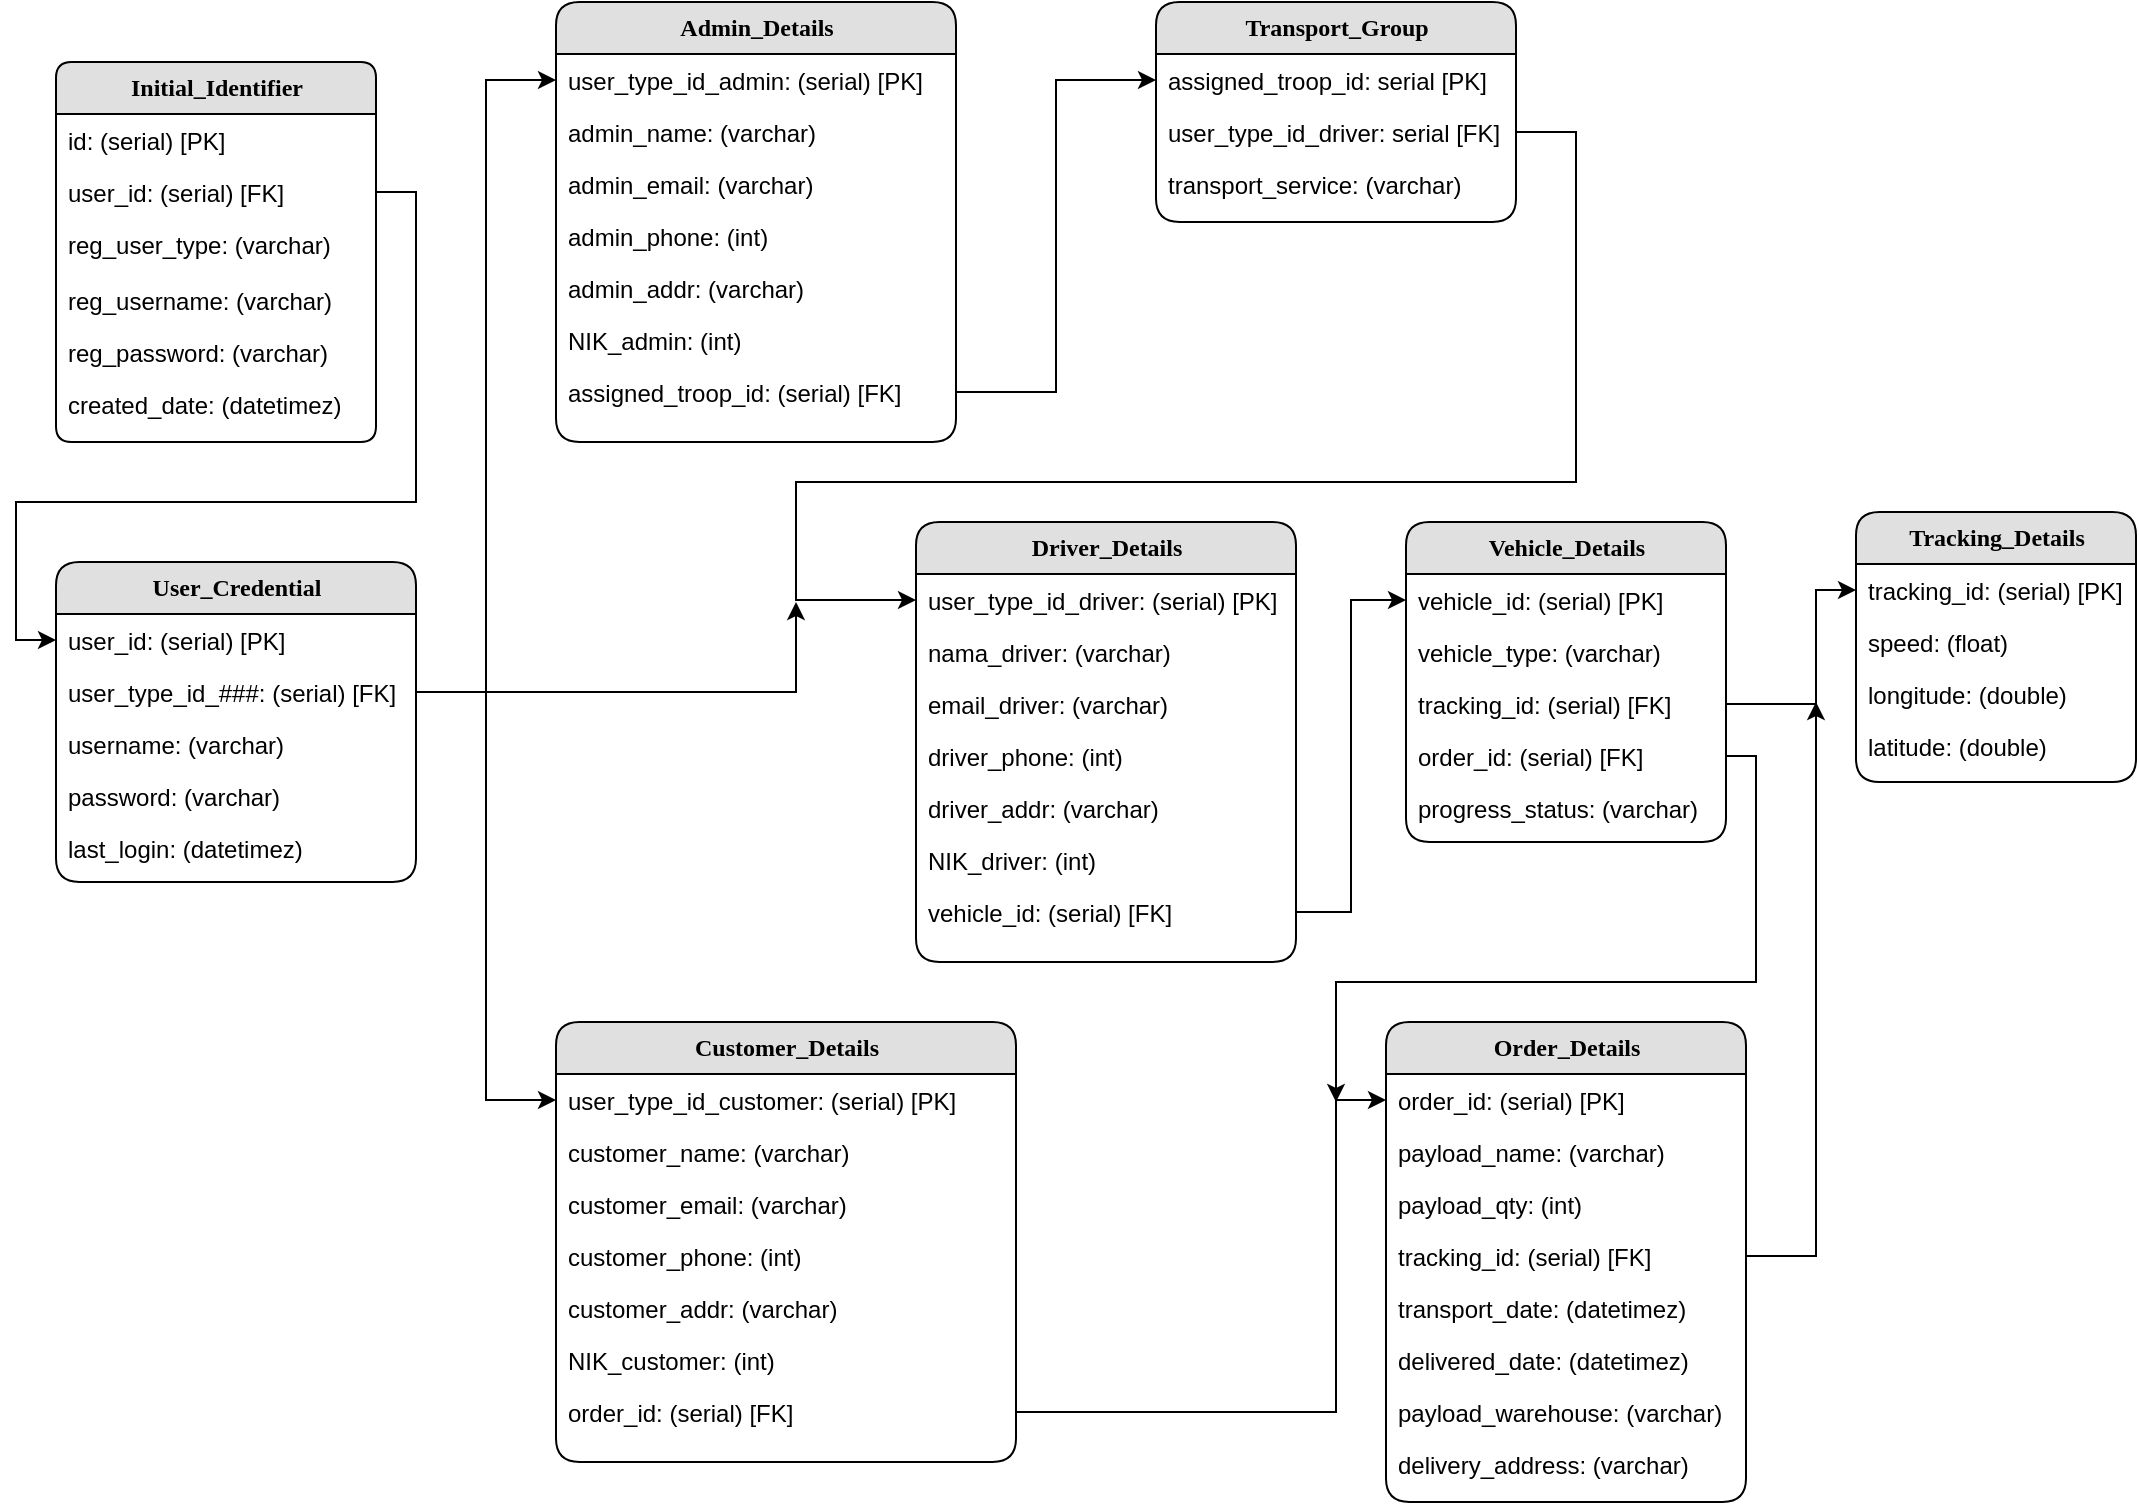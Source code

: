 <mxfile version="20.5.1" type="device"><diagram name="Page-1" id="b520641d-4fe3-3701-9064-5fc419738815"><mxGraphModel dx="1221" dy="575" grid="1" gridSize="10" guides="1" tooltips="1" connect="1" arrows="1" fold="1" page="1" pageScale="1" pageWidth="1100" pageHeight="850" background="none" math="0" shadow="0"><root><mxCell id="0"/><mxCell id="1" parent="0"/><mxCell id="21ea969265ad0168-6" value="&lt;b&gt;Initial_Identifier&lt;/b&gt;" style="swimlane;html=1;fontStyle=0;childLayout=stackLayout;horizontal=1;startSize=26;fillColor=#e0e0e0;horizontalStack=0;resizeParent=1;resizeLast=0;collapsible=1;marginBottom=0;swimlaneFillColor=#ffffff;align=center;rounded=1;shadow=0;comic=0;labelBackgroundColor=none;strokeWidth=1;fontFamily=Verdana;fontSize=12;arcSize=10;" parent="1" vertex="1"><mxGeometry x="30" y="40" width="160" height="190" as="geometry"/></mxCell><mxCell id="21ea969265ad0168-7" value="id: (serial) [PK]" style="text;html=1;strokeColor=none;fillColor=none;spacingLeft=4;spacingRight=4;whiteSpace=wrap;overflow=hidden;rotatable=0;points=[[0,0.5],[1,0.5]];portConstraint=eastwest;" parent="21ea969265ad0168-6" vertex="1"><mxGeometry y="26" width="160" height="26" as="geometry"/></mxCell><mxCell id="813ZH4WkmJsqVU2xQzxR-53" value="user_id: (serial) [FK]" style="text;html=1;strokeColor=none;fillColor=none;spacingLeft=4;spacingRight=4;whiteSpace=wrap;overflow=hidden;rotatable=0;points=[[0,0.5],[1,0.5]];portConstraint=eastwest;" vertex="1" parent="21ea969265ad0168-6"><mxGeometry y="52" width="160" height="26" as="geometry"/></mxCell><mxCell id="21ea969265ad0168-8" value="reg_user_type: (varchar)" style="text;html=1;strokeColor=none;fillColor=none;spacingLeft=4;spacingRight=4;whiteSpace=wrap;overflow=hidden;rotatable=0;points=[[0,0.5],[1,0.5]];portConstraint=eastwest;" parent="21ea969265ad0168-6" vertex="1"><mxGeometry y="78" width="160" height="28" as="geometry"/></mxCell><mxCell id="21ea969265ad0168-9" value="reg_username: (varchar)" style="text;html=1;strokeColor=none;fillColor=none;spacingLeft=4;spacingRight=4;whiteSpace=wrap;overflow=hidden;rotatable=0;points=[[0,0.5],[1,0.5]];portConstraint=eastwest;" parent="21ea969265ad0168-6" vertex="1"><mxGeometry y="106" width="160" height="26" as="geometry"/></mxCell><mxCell id="813ZH4WkmJsqVU2xQzxR-2" value="reg_password: (varchar)" style="text;html=1;strokeColor=none;fillColor=none;spacingLeft=4;spacingRight=4;whiteSpace=wrap;overflow=hidden;rotatable=0;points=[[0,0.5],[1,0.5]];portConstraint=eastwest;" vertex="1" parent="21ea969265ad0168-6"><mxGeometry y="132" width="160" height="26" as="geometry"/></mxCell><mxCell id="813ZH4WkmJsqVU2xQzxR-4" value="created_date: (datetimez)" style="text;html=1;strokeColor=none;fillColor=none;spacingLeft=4;spacingRight=4;whiteSpace=wrap;overflow=hidden;rotatable=0;points=[[0,0.5],[1,0.5]];portConstraint=eastwest;" vertex="1" parent="21ea969265ad0168-6"><mxGeometry y="158" width="160" height="28" as="geometry"/></mxCell><mxCell id="21ea969265ad0168-14" value="&lt;b&gt;User_Credential&lt;/b&gt;" style="swimlane;html=1;fontStyle=0;childLayout=stackLayout;horizontal=1;startSize=26;fillColor=#e0e0e0;horizontalStack=0;resizeParent=1;resizeLast=0;collapsible=1;marginBottom=0;swimlaneFillColor=#ffffff;align=center;rounded=1;shadow=0;comic=0;labelBackgroundColor=none;strokeWidth=1;fontFamily=Verdana;fontSize=12" parent="1" vertex="1"><mxGeometry x="30" y="290" width="180" height="160" as="geometry"/></mxCell><mxCell id="21ea969265ad0168-15" value="user_id: (serial) [PK]" style="text;html=1;strokeColor=none;fillColor=none;spacingLeft=4;spacingRight=4;whiteSpace=wrap;overflow=hidden;rotatable=0;points=[[0,0.5],[1,0.5]];portConstraint=eastwest;" parent="21ea969265ad0168-14" vertex="1"><mxGeometry y="26" width="180" height="26" as="geometry"/></mxCell><mxCell id="813ZH4WkmJsqVU2xQzxR-54" value="user_type_id_###: (serial) [FK]" style="text;html=1;strokeColor=none;fillColor=none;spacingLeft=4;spacingRight=4;whiteSpace=wrap;overflow=hidden;rotatable=0;points=[[0,0.5],[1,0.5]];portConstraint=eastwest;" vertex="1" parent="21ea969265ad0168-14"><mxGeometry y="52" width="180" height="26" as="geometry"/></mxCell><mxCell id="21ea969265ad0168-17" value="username: (varchar)&lt;br&gt;" style="text;html=1;strokeColor=none;fillColor=none;spacingLeft=4;spacingRight=4;whiteSpace=wrap;overflow=hidden;rotatable=0;points=[[0,0.5],[1,0.5]];portConstraint=eastwest;" parent="21ea969265ad0168-14" vertex="1"><mxGeometry y="78" width="180" height="26" as="geometry"/></mxCell><mxCell id="813ZH4WkmJsqVU2xQzxR-5" value="password: (varchar)" style="text;html=1;strokeColor=none;fillColor=none;spacingLeft=4;spacingRight=4;whiteSpace=wrap;overflow=hidden;rotatable=0;points=[[0,0.5],[1,0.5]];portConstraint=eastwest;" vertex="1" parent="21ea969265ad0168-14"><mxGeometry y="104" width="180" height="26" as="geometry"/></mxCell><mxCell id="813ZH4WkmJsqVU2xQzxR-6" value="last_login: (datetimez)" style="text;html=1;strokeColor=none;fillColor=none;spacingLeft=4;spacingRight=4;whiteSpace=wrap;overflow=hidden;rotatable=0;points=[[0,0.5],[1,0.5]];portConstraint=eastwest;" vertex="1" parent="21ea969265ad0168-14"><mxGeometry y="130" width="180" height="26" as="geometry"/></mxCell><mxCell id="813ZH4WkmJsqVU2xQzxR-11" value="&lt;b&gt;Admin_Details&lt;/b&gt;" style="swimlane;html=1;fontStyle=0;childLayout=stackLayout;horizontal=1;startSize=26;fillColor=#e0e0e0;horizontalStack=0;resizeParent=1;resizeLast=0;collapsible=1;marginBottom=0;swimlaneFillColor=#ffffff;align=center;rounded=1;shadow=0;comic=0;labelBackgroundColor=none;strokeWidth=1;fontFamily=Verdana;fontSize=12" vertex="1" parent="1"><mxGeometry x="280" y="10" width="200" height="220" as="geometry"/></mxCell><mxCell id="813ZH4WkmJsqVU2xQzxR-12" value="user_type_id_admin: (serial) [PK]" style="text;html=1;strokeColor=none;fillColor=none;spacingLeft=4;spacingRight=4;whiteSpace=wrap;overflow=hidden;rotatable=0;points=[[0,0.5],[1,0.5]];portConstraint=eastwest;" vertex="1" parent="813ZH4WkmJsqVU2xQzxR-11"><mxGeometry y="26" width="200" height="26" as="geometry"/></mxCell><mxCell id="813ZH4WkmJsqVU2xQzxR-13" value="admin_name: (varchar)" style="text;html=1;strokeColor=none;fillColor=none;spacingLeft=4;spacingRight=4;whiteSpace=wrap;overflow=hidden;rotatable=0;points=[[0,0.5],[1,0.5]];portConstraint=eastwest;" vertex="1" parent="813ZH4WkmJsqVU2xQzxR-11"><mxGeometry y="52" width="200" height="26" as="geometry"/></mxCell><mxCell id="813ZH4WkmJsqVU2xQzxR-14" value="admin_email: (varchar)" style="text;html=1;strokeColor=none;fillColor=none;spacingLeft=4;spacingRight=4;whiteSpace=wrap;overflow=hidden;rotatable=0;points=[[0,0.5],[1,0.5]];portConstraint=eastwest;" vertex="1" parent="813ZH4WkmJsqVU2xQzxR-11"><mxGeometry y="78" width="200" height="26" as="geometry"/></mxCell><mxCell id="813ZH4WkmJsqVU2xQzxR-15" value="admin_phone: (int)" style="text;html=1;strokeColor=none;fillColor=none;spacingLeft=4;spacingRight=4;whiteSpace=wrap;overflow=hidden;rotatable=0;points=[[0,0.5],[1,0.5]];portConstraint=eastwest;" vertex="1" parent="813ZH4WkmJsqVU2xQzxR-11"><mxGeometry y="104" width="200" height="26" as="geometry"/></mxCell><mxCell id="813ZH4WkmJsqVU2xQzxR-16" value="admin_addr: (varchar)" style="text;html=1;strokeColor=none;fillColor=none;spacingLeft=4;spacingRight=4;whiteSpace=wrap;overflow=hidden;rotatable=0;points=[[0,0.5],[1,0.5]];portConstraint=eastwest;" vertex="1" parent="813ZH4WkmJsqVU2xQzxR-11"><mxGeometry y="130" width="200" height="26" as="geometry"/></mxCell><mxCell id="813ZH4WkmJsqVU2xQzxR-56" value="NIK_admin: (int)" style="text;html=1;strokeColor=none;fillColor=none;spacingLeft=4;spacingRight=4;whiteSpace=wrap;overflow=hidden;rotatable=0;points=[[0,0.5],[1,0.5]];portConstraint=eastwest;" vertex="1" parent="813ZH4WkmJsqVU2xQzxR-11"><mxGeometry y="156" width="200" height="26" as="geometry"/></mxCell><mxCell id="813ZH4WkmJsqVU2xQzxR-57" value="assigned_troop_id: (serial) [FK]" style="text;html=1;strokeColor=none;fillColor=none;spacingLeft=4;spacingRight=4;whiteSpace=wrap;overflow=hidden;rotatable=0;points=[[0,0.5],[1,0.5]];portConstraint=eastwest;" vertex="1" parent="813ZH4WkmJsqVU2xQzxR-11"><mxGeometry y="182" width="200" height="26" as="geometry"/></mxCell><mxCell id="813ZH4WkmJsqVU2xQzxR-17" value="&lt;b&gt;Transport_Group&lt;/b&gt;" style="swimlane;html=1;fontStyle=0;childLayout=stackLayout;horizontal=1;startSize=26;fillColor=#e0e0e0;horizontalStack=0;resizeParent=1;resizeLast=0;collapsible=1;marginBottom=0;swimlaneFillColor=#ffffff;align=center;rounded=1;shadow=0;comic=0;labelBackgroundColor=none;strokeWidth=1;fontFamily=Verdana;fontSize=12" vertex="1" parent="1"><mxGeometry x="580" y="10" width="180" height="110" as="geometry"/></mxCell><mxCell id="813ZH4WkmJsqVU2xQzxR-18" value="assigned_troop_id: serial [PK]" style="text;html=1;strokeColor=none;fillColor=none;spacingLeft=4;spacingRight=4;whiteSpace=wrap;overflow=hidden;rotatable=0;points=[[0,0.5],[1,0.5]];portConstraint=eastwest;" vertex="1" parent="813ZH4WkmJsqVU2xQzxR-17"><mxGeometry y="26" width="180" height="26" as="geometry"/></mxCell><mxCell id="813ZH4WkmJsqVU2xQzxR-19" value="user_type_id_driver: serial [FK]" style="text;html=1;strokeColor=none;fillColor=none;spacingLeft=4;spacingRight=4;whiteSpace=wrap;overflow=hidden;rotatable=0;points=[[0,0.5],[1,0.5]];portConstraint=eastwest;" vertex="1" parent="813ZH4WkmJsqVU2xQzxR-17"><mxGeometry y="52" width="180" height="26" as="geometry"/></mxCell><mxCell id="813ZH4WkmJsqVU2xQzxR-20" value="transport_service: (varchar)" style="text;html=1;strokeColor=none;fillColor=none;spacingLeft=4;spacingRight=4;whiteSpace=wrap;overflow=hidden;rotatable=0;points=[[0,0.5],[1,0.5]];portConstraint=eastwest;" vertex="1" parent="813ZH4WkmJsqVU2xQzxR-17"><mxGeometry y="78" width="180" height="26" as="geometry"/></mxCell><mxCell id="813ZH4WkmJsqVU2xQzxR-47" value="&lt;b&gt;Vehicle_Details&lt;/b&gt;" style="swimlane;html=1;fontStyle=0;childLayout=stackLayout;horizontal=1;startSize=26;fillColor=#e0e0e0;horizontalStack=0;resizeParent=1;resizeLast=0;collapsible=1;marginBottom=0;swimlaneFillColor=#ffffff;align=center;rounded=1;shadow=0;comic=0;labelBackgroundColor=none;strokeWidth=1;fontFamily=Verdana;fontSize=12" vertex="1" parent="1"><mxGeometry x="705" y="270" width="160" height="160" as="geometry"/></mxCell><mxCell id="813ZH4WkmJsqVU2xQzxR-48" value="vehicle_id: (serial) [PK]" style="text;html=1;strokeColor=none;fillColor=none;spacingLeft=4;spacingRight=4;whiteSpace=wrap;overflow=hidden;rotatable=0;points=[[0,0.5],[1,0.5]];portConstraint=eastwest;" vertex="1" parent="813ZH4WkmJsqVU2xQzxR-47"><mxGeometry y="26" width="160" height="26" as="geometry"/></mxCell><mxCell id="813ZH4WkmJsqVU2xQzxR-49" value="vehicle_type: (varchar)" style="text;html=1;strokeColor=none;fillColor=none;spacingLeft=4;spacingRight=4;whiteSpace=wrap;overflow=hidden;rotatable=0;points=[[0,0.5],[1,0.5]];portConstraint=eastwest;" vertex="1" parent="813ZH4WkmJsqVU2xQzxR-47"><mxGeometry y="52" width="160" height="26" as="geometry"/></mxCell><mxCell id="813ZH4WkmJsqVU2xQzxR-50" value="tracking_id: (serial) [FK]" style="text;html=1;strokeColor=none;fillColor=none;spacingLeft=4;spacingRight=4;whiteSpace=wrap;overflow=hidden;rotatable=0;points=[[0,0.5],[1,0.5]];portConstraint=eastwest;" vertex="1" parent="813ZH4WkmJsqVU2xQzxR-47"><mxGeometry y="78" width="160" height="26" as="geometry"/></mxCell><mxCell id="813ZH4WkmJsqVU2xQzxR-51" value="order_id: (serial) [FK]" style="text;html=1;strokeColor=none;fillColor=none;spacingLeft=4;spacingRight=4;whiteSpace=wrap;overflow=hidden;rotatable=0;points=[[0,0.5],[1,0.5]];portConstraint=eastwest;" vertex="1" parent="813ZH4WkmJsqVU2xQzxR-47"><mxGeometry y="104" width="160" height="26" as="geometry"/></mxCell><mxCell id="813ZH4WkmJsqVU2xQzxR-52" value="progress_status: (varchar)" style="text;html=1;strokeColor=none;fillColor=none;spacingLeft=4;spacingRight=4;whiteSpace=wrap;overflow=hidden;rotatable=0;points=[[0,0.5],[1,0.5]];portConstraint=eastwest;" vertex="1" parent="813ZH4WkmJsqVU2xQzxR-47"><mxGeometry y="130" width="160" height="26" as="geometry"/></mxCell><mxCell id="813ZH4WkmJsqVU2xQzxR-29" value="&lt;b&gt;Tracking_Details&lt;/b&gt;" style="swimlane;html=1;fontStyle=0;childLayout=stackLayout;horizontal=1;startSize=26;fillColor=#e0e0e0;horizontalStack=0;resizeParent=1;resizeLast=0;collapsible=1;marginBottom=0;swimlaneFillColor=#ffffff;align=center;rounded=1;shadow=0;comic=0;labelBackgroundColor=none;strokeWidth=1;fontFamily=Verdana;fontSize=12" vertex="1" parent="1"><mxGeometry x="930" y="265" width="140" height="135" as="geometry"/></mxCell><mxCell id="813ZH4WkmJsqVU2xQzxR-30" value="tracking_id: (serial) [PK]" style="text;html=1;strokeColor=none;fillColor=none;spacingLeft=4;spacingRight=4;whiteSpace=wrap;overflow=hidden;rotatable=0;points=[[0,0.5],[1,0.5]];portConstraint=eastwest;" vertex="1" parent="813ZH4WkmJsqVU2xQzxR-29"><mxGeometry y="26" width="140" height="26" as="geometry"/></mxCell><mxCell id="813ZH4WkmJsqVU2xQzxR-31" value="speed: (float)" style="text;html=1;strokeColor=none;fillColor=none;spacingLeft=4;spacingRight=4;whiteSpace=wrap;overflow=hidden;rotatable=0;points=[[0,0.5],[1,0.5]];portConstraint=eastwest;" vertex="1" parent="813ZH4WkmJsqVU2xQzxR-29"><mxGeometry y="52" width="140" height="26" as="geometry"/></mxCell><mxCell id="813ZH4WkmJsqVU2xQzxR-32" value="longitude: (double)" style="text;html=1;strokeColor=none;fillColor=none;spacingLeft=4;spacingRight=4;whiteSpace=wrap;overflow=hidden;rotatable=0;points=[[0,0.5],[1,0.5]];portConstraint=eastwest;" vertex="1" parent="813ZH4WkmJsqVU2xQzxR-29"><mxGeometry y="78" width="140" height="26" as="geometry"/></mxCell><mxCell id="813ZH4WkmJsqVU2xQzxR-33" value="latitude: (double)" style="text;html=1;strokeColor=none;fillColor=none;spacingLeft=4;spacingRight=4;whiteSpace=wrap;overflow=hidden;rotatable=0;points=[[0,0.5],[1,0.5]];portConstraint=eastwest;" vertex="1" parent="813ZH4WkmJsqVU2xQzxR-29"><mxGeometry y="104" width="140" height="26" as="geometry"/></mxCell><mxCell id="813ZH4WkmJsqVU2xQzxR-35" value="&lt;b&gt;Order_Details&lt;/b&gt;" style="swimlane;html=1;fontStyle=0;childLayout=stackLayout;horizontal=1;startSize=26;fillColor=#e0e0e0;horizontalStack=0;resizeParent=1;resizeLast=0;collapsible=1;marginBottom=0;swimlaneFillColor=#ffffff;align=center;rounded=1;shadow=0;comic=0;labelBackgroundColor=none;strokeWidth=1;fontFamily=Verdana;fontSize=12" vertex="1" parent="1"><mxGeometry x="695" y="520" width="180" height="240" as="geometry"/></mxCell><mxCell id="813ZH4WkmJsqVU2xQzxR-36" value="order_id: (serial) [PK]" style="text;html=1;strokeColor=none;fillColor=none;spacingLeft=4;spacingRight=4;whiteSpace=wrap;overflow=hidden;rotatable=0;points=[[0,0.5],[1,0.5]];portConstraint=eastwest;" vertex="1" parent="813ZH4WkmJsqVU2xQzxR-35"><mxGeometry y="26" width="180" height="26" as="geometry"/></mxCell><mxCell id="813ZH4WkmJsqVU2xQzxR-37" value="payload_name: (varchar)" style="text;html=1;strokeColor=none;fillColor=none;spacingLeft=4;spacingRight=4;whiteSpace=wrap;overflow=hidden;rotatable=0;points=[[0,0.5],[1,0.5]];portConstraint=eastwest;" vertex="1" parent="813ZH4WkmJsqVU2xQzxR-35"><mxGeometry y="52" width="180" height="26" as="geometry"/></mxCell><mxCell id="813ZH4WkmJsqVU2xQzxR-38" value="payload_qty: (int)" style="text;html=1;strokeColor=none;fillColor=none;spacingLeft=4;spacingRight=4;whiteSpace=wrap;overflow=hidden;rotatable=0;points=[[0,0.5],[1,0.5]];portConstraint=eastwest;" vertex="1" parent="813ZH4WkmJsqVU2xQzxR-35"><mxGeometry y="78" width="180" height="26" as="geometry"/></mxCell><mxCell id="813ZH4WkmJsqVU2xQzxR-39" value="tracking_id: (serial) [FK]" style="text;html=1;strokeColor=none;fillColor=none;spacingLeft=4;spacingRight=4;whiteSpace=wrap;overflow=hidden;rotatable=0;points=[[0,0.5],[1,0.5]];portConstraint=eastwest;" vertex="1" parent="813ZH4WkmJsqVU2xQzxR-35"><mxGeometry y="104" width="180" height="26" as="geometry"/></mxCell><mxCell id="813ZH4WkmJsqVU2xQzxR-40" value="transport_date: (datetimez)" style="text;html=1;strokeColor=none;fillColor=none;spacingLeft=4;spacingRight=4;whiteSpace=wrap;overflow=hidden;rotatable=0;points=[[0,0.5],[1,0.5]];portConstraint=eastwest;" vertex="1" parent="813ZH4WkmJsqVU2xQzxR-35"><mxGeometry y="130" width="180" height="26" as="geometry"/></mxCell><mxCell id="813ZH4WkmJsqVU2xQzxR-84" value="delivered_date: (datetimez)" style="text;html=1;strokeColor=none;fillColor=none;spacingLeft=4;spacingRight=4;whiteSpace=wrap;overflow=hidden;rotatable=0;points=[[0,0.5],[1,0.5]];portConstraint=eastwest;" vertex="1" parent="813ZH4WkmJsqVU2xQzxR-35"><mxGeometry y="156" width="180" height="26" as="geometry"/></mxCell><mxCell id="813ZH4WkmJsqVU2xQzxR-86" value="payload_warehouse: (varchar)" style="text;html=1;strokeColor=none;fillColor=none;spacingLeft=4;spacingRight=4;whiteSpace=wrap;overflow=hidden;rotatable=0;points=[[0,0.5],[1,0.5]];portConstraint=eastwest;" vertex="1" parent="813ZH4WkmJsqVU2xQzxR-35"><mxGeometry y="182" width="180" height="26" as="geometry"/></mxCell><mxCell id="813ZH4WkmJsqVU2xQzxR-85" value="delivery_address: (varchar)" style="text;html=1;strokeColor=none;fillColor=none;spacingLeft=4;spacingRight=4;whiteSpace=wrap;overflow=hidden;rotatable=0;points=[[0,0.5],[1,0.5]];portConstraint=eastwest;" vertex="1" parent="813ZH4WkmJsqVU2xQzxR-35"><mxGeometry y="208" width="180" height="26" as="geometry"/></mxCell><mxCell id="813ZH4WkmJsqVU2xQzxR-58" value="&lt;b&gt;Customer_Details&lt;/b&gt;" style="swimlane;html=1;fontStyle=0;childLayout=stackLayout;horizontal=1;startSize=26;fillColor=#e0e0e0;horizontalStack=0;resizeParent=1;resizeLast=0;collapsible=1;marginBottom=0;swimlaneFillColor=#ffffff;align=center;rounded=1;shadow=0;comic=0;labelBackgroundColor=none;strokeWidth=1;fontFamily=Verdana;fontSize=12" vertex="1" parent="1"><mxGeometry x="280" y="520" width="230" height="220" as="geometry"/></mxCell><mxCell id="813ZH4WkmJsqVU2xQzxR-59" value="user_type_id_customer: (serial) [PK]" style="text;html=1;strokeColor=none;fillColor=none;spacingLeft=4;spacingRight=4;whiteSpace=wrap;overflow=hidden;rotatable=0;points=[[0,0.5],[1,0.5]];portConstraint=eastwest;" vertex="1" parent="813ZH4WkmJsqVU2xQzxR-58"><mxGeometry y="26" width="230" height="26" as="geometry"/></mxCell><mxCell id="813ZH4WkmJsqVU2xQzxR-60" value="customer_name: (varchar)" style="text;html=1;strokeColor=none;fillColor=none;spacingLeft=4;spacingRight=4;whiteSpace=wrap;overflow=hidden;rotatable=0;points=[[0,0.5],[1,0.5]];portConstraint=eastwest;" vertex="1" parent="813ZH4WkmJsqVU2xQzxR-58"><mxGeometry y="52" width="230" height="26" as="geometry"/></mxCell><mxCell id="813ZH4WkmJsqVU2xQzxR-61" value="customer_email: (varchar)" style="text;html=1;strokeColor=none;fillColor=none;spacingLeft=4;spacingRight=4;whiteSpace=wrap;overflow=hidden;rotatable=0;points=[[0,0.5],[1,0.5]];portConstraint=eastwest;" vertex="1" parent="813ZH4WkmJsqVU2xQzxR-58"><mxGeometry y="78" width="230" height="26" as="geometry"/></mxCell><mxCell id="813ZH4WkmJsqVU2xQzxR-62" value="customer_phone: (int)" style="text;html=1;strokeColor=none;fillColor=none;spacingLeft=4;spacingRight=4;whiteSpace=wrap;overflow=hidden;rotatable=0;points=[[0,0.5],[1,0.5]];portConstraint=eastwest;" vertex="1" parent="813ZH4WkmJsqVU2xQzxR-58"><mxGeometry y="104" width="230" height="26" as="geometry"/></mxCell><mxCell id="813ZH4WkmJsqVU2xQzxR-63" value="customer_addr: (varchar)" style="text;html=1;strokeColor=none;fillColor=none;spacingLeft=4;spacingRight=4;whiteSpace=wrap;overflow=hidden;rotatable=0;points=[[0,0.5],[1,0.5]];portConstraint=eastwest;" vertex="1" parent="813ZH4WkmJsqVU2xQzxR-58"><mxGeometry y="130" width="230" height="26" as="geometry"/></mxCell><mxCell id="813ZH4WkmJsqVU2xQzxR-64" value="NIK_customer: (int)" style="text;html=1;strokeColor=none;fillColor=none;spacingLeft=4;spacingRight=4;whiteSpace=wrap;overflow=hidden;rotatable=0;points=[[0,0.5],[1,0.5]];portConstraint=eastwest;" vertex="1" parent="813ZH4WkmJsqVU2xQzxR-58"><mxGeometry y="156" width="230" height="26" as="geometry"/></mxCell><mxCell id="813ZH4WkmJsqVU2xQzxR-65" value="order_id: (serial) [FK]" style="text;html=1;strokeColor=none;fillColor=none;spacingLeft=4;spacingRight=4;whiteSpace=wrap;overflow=hidden;rotatable=0;points=[[0,0.5],[1,0.5]];portConstraint=eastwest;" vertex="1" parent="813ZH4WkmJsqVU2xQzxR-58"><mxGeometry y="182" width="230" height="26" as="geometry"/></mxCell><mxCell id="813ZH4WkmJsqVU2xQzxR-66" style="edgeStyle=orthogonalEdgeStyle;rounded=0;orthogonalLoop=1;jettySize=auto;html=1;exitX=1;exitY=0.5;exitDx=0;exitDy=0;entryX=0;entryY=0.5;entryDx=0;entryDy=0;" edge="1" parent="1" source="813ZH4WkmJsqVU2xQzxR-54" target="813ZH4WkmJsqVU2xQzxR-12"><mxGeometry relative="1" as="geometry"/></mxCell><mxCell id="813ZH4WkmJsqVU2xQzxR-67" style="edgeStyle=orthogonalEdgeStyle;rounded=0;orthogonalLoop=1;jettySize=auto;html=1;exitX=1;exitY=0.5;exitDx=0;exitDy=0;entryX=0;entryY=0.5;entryDx=0;entryDy=0;" edge="1" parent="1" source="813ZH4WkmJsqVU2xQzxR-54" target="813ZH4WkmJsqVU2xQzxR-59"><mxGeometry relative="1" as="geometry"/></mxCell><mxCell id="813ZH4WkmJsqVU2xQzxR-69" style="edgeStyle=orthogonalEdgeStyle;rounded=0;orthogonalLoop=1;jettySize=auto;html=1;exitX=1;exitY=0.5;exitDx=0;exitDy=0;entryX=0;entryY=0.5;entryDx=0;entryDy=0;" edge="1" parent="1" source="813ZH4WkmJsqVU2xQzxR-57" target="813ZH4WkmJsqVU2xQzxR-18"><mxGeometry relative="1" as="geometry"/></mxCell><mxCell id="813ZH4WkmJsqVU2xQzxR-70" value="&lt;b&gt;Driver_Details&lt;/b&gt;" style="swimlane;html=1;fontStyle=0;childLayout=stackLayout;horizontal=1;startSize=26;fillColor=#e0e0e0;horizontalStack=0;resizeParent=1;resizeLast=0;collapsible=1;marginBottom=0;swimlaneFillColor=#ffffff;align=center;rounded=1;shadow=0;comic=0;labelBackgroundColor=none;strokeWidth=1;fontFamily=Verdana;fontSize=12" vertex="1" parent="1"><mxGeometry x="460" y="270" width="190" height="220" as="geometry"/></mxCell><mxCell id="813ZH4WkmJsqVU2xQzxR-71" value="user_type_id_driver: (serial) [PK]" style="text;html=1;strokeColor=none;fillColor=none;spacingLeft=4;spacingRight=4;whiteSpace=wrap;overflow=hidden;rotatable=0;points=[[0,0.5],[1,0.5]];portConstraint=eastwest;" vertex="1" parent="813ZH4WkmJsqVU2xQzxR-70"><mxGeometry y="26" width="190" height="26" as="geometry"/></mxCell><mxCell id="813ZH4WkmJsqVU2xQzxR-72" value="nama_driver: (varchar)" style="text;html=1;strokeColor=none;fillColor=none;spacingLeft=4;spacingRight=4;whiteSpace=wrap;overflow=hidden;rotatable=0;points=[[0,0.5],[1,0.5]];portConstraint=eastwest;" vertex="1" parent="813ZH4WkmJsqVU2xQzxR-70"><mxGeometry y="52" width="190" height="26" as="geometry"/></mxCell><mxCell id="813ZH4WkmJsqVU2xQzxR-73" value="email_driver: (varchar)" style="text;html=1;strokeColor=none;fillColor=none;spacingLeft=4;spacingRight=4;whiteSpace=wrap;overflow=hidden;rotatable=0;points=[[0,0.5],[1,0.5]];portConstraint=eastwest;" vertex="1" parent="813ZH4WkmJsqVU2xQzxR-70"><mxGeometry y="78" width="190" height="26" as="geometry"/></mxCell><mxCell id="813ZH4WkmJsqVU2xQzxR-74" value="driver_phone: (int)" style="text;html=1;strokeColor=none;fillColor=none;spacingLeft=4;spacingRight=4;whiteSpace=wrap;overflow=hidden;rotatable=0;points=[[0,0.5],[1,0.5]];portConstraint=eastwest;" vertex="1" parent="813ZH4WkmJsqVU2xQzxR-70"><mxGeometry y="104" width="190" height="26" as="geometry"/></mxCell><mxCell id="813ZH4WkmJsqVU2xQzxR-75" value="driver_addr: (varchar)" style="text;html=1;strokeColor=none;fillColor=none;spacingLeft=4;spacingRight=4;whiteSpace=wrap;overflow=hidden;rotatable=0;points=[[0,0.5],[1,0.5]];portConstraint=eastwest;" vertex="1" parent="813ZH4WkmJsqVU2xQzxR-70"><mxGeometry y="130" width="190" height="26" as="geometry"/></mxCell><mxCell id="813ZH4WkmJsqVU2xQzxR-76" value="NIK_driver: (int)" style="text;html=1;strokeColor=none;fillColor=none;spacingLeft=4;spacingRight=4;whiteSpace=wrap;overflow=hidden;rotatable=0;points=[[0,0.5],[1,0.5]];portConstraint=eastwest;" vertex="1" parent="813ZH4WkmJsqVU2xQzxR-70"><mxGeometry y="156" width="190" height="26" as="geometry"/></mxCell><mxCell id="813ZH4WkmJsqVU2xQzxR-77" value="vehicle_id: (serial) [FK]" style="text;html=1;strokeColor=none;fillColor=none;spacingLeft=4;spacingRight=4;whiteSpace=wrap;overflow=hidden;rotatable=0;points=[[0,0.5],[1,0.5]];portConstraint=eastwest;" vertex="1" parent="813ZH4WkmJsqVU2xQzxR-70"><mxGeometry y="182" width="190" height="26" as="geometry"/></mxCell><mxCell id="813ZH4WkmJsqVU2xQzxR-78" style="edgeStyle=orthogonalEdgeStyle;rounded=0;orthogonalLoop=1;jettySize=auto;html=1;exitX=1;exitY=0.5;exitDx=0;exitDy=0;entryX=0;entryY=0.5;entryDx=0;entryDy=0;" edge="1" parent="1" source="813ZH4WkmJsqVU2xQzxR-19" target="813ZH4WkmJsqVU2xQzxR-71"><mxGeometry relative="1" as="geometry"><Array as="points"><mxPoint x="790" y="75"/><mxPoint x="790" y="250"/><mxPoint x="400" y="250"/><mxPoint x="400" y="309"/></Array></mxGeometry></mxCell><mxCell id="813ZH4WkmJsqVU2xQzxR-82" style="edgeStyle=orthogonalEdgeStyle;rounded=0;orthogonalLoop=1;jettySize=auto;html=1;exitX=1;exitY=0.5;exitDx=0;exitDy=0;" edge="1" parent="1" source="813ZH4WkmJsqVU2xQzxR-54"><mxGeometry relative="1" as="geometry"><mxPoint x="400" y="310" as="targetPoint"/><Array as="points"><mxPoint x="400" y="355"/></Array></mxGeometry></mxCell><mxCell id="813ZH4WkmJsqVU2xQzxR-83" style="edgeStyle=orthogonalEdgeStyle;rounded=0;orthogonalLoop=1;jettySize=auto;html=1;exitX=1;exitY=0.5;exitDx=0;exitDy=0;entryX=0;entryY=0.5;entryDx=0;entryDy=0;" edge="1" parent="1" source="813ZH4WkmJsqVU2xQzxR-77" target="813ZH4WkmJsqVU2xQzxR-48"><mxGeometry relative="1" as="geometry"/></mxCell><mxCell id="813ZH4WkmJsqVU2xQzxR-87" style="edgeStyle=orthogonalEdgeStyle;rounded=0;orthogonalLoop=1;jettySize=auto;html=1;exitX=1;exitY=0.5;exitDx=0;exitDy=0;entryX=0;entryY=0.5;entryDx=0;entryDy=0;" edge="1" parent="1" source="813ZH4WkmJsqVU2xQzxR-65" target="813ZH4WkmJsqVU2xQzxR-36"><mxGeometry relative="1" as="geometry"><Array as="points"><mxPoint x="670" y="715"/><mxPoint x="670" y="559"/></Array></mxGeometry></mxCell><mxCell id="813ZH4WkmJsqVU2xQzxR-92" style="edgeStyle=orthogonalEdgeStyle;rounded=0;orthogonalLoop=1;jettySize=auto;html=1;exitX=1;exitY=0.5;exitDx=0;exitDy=0;entryX=0;entryY=0.5;entryDx=0;entryDy=0;" edge="1" parent="1" source="813ZH4WkmJsqVU2xQzxR-53" target="21ea969265ad0168-15"><mxGeometry relative="1" as="geometry"><Array as="points"><mxPoint x="210" y="105"/><mxPoint x="210" y="260"/><mxPoint x="10" y="260"/><mxPoint x="10" y="329"/></Array></mxGeometry></mxCell><mxCell id="813ZH4WkmJsqVU2xQzxR-94" style="edgeStyle=orthogonalEdgeStyle;rounded=0;orthogonalLoop=1;jettySize=auto;html=1;exitX=1;exitY=0.5;exitDx=0;exitDy=0;" edge="1" parent="1" source="813ZH4WkmJsqVU2xQzxR-51"><mxGeometry relative="1" as="geometry"><mxPoint x="670" y="560" as="targetPoint"/><Array as="points"><mxPoint x="880" y="387"/><mxPoint x="880" y="500"/><mxPoint x="670" y="500"/><mxPoint x="670" y="560"/></Array></mxGeometry></mxCell><mxCell id="813ZH4WkmJsqVU2xQzxR-95" style="edgeStyle=orthogonalEdgeStyle;rounded=0;orthogonalLoop=1;jettySize=auto;html=1;exitX=1;exitY=0.5;exitDx=0;exitDy=0;entryX=0;entryY=0.5;entryDx=0;entryDy=0;" edge="1" parent="1" source="813ZH4WkmJsqVU2xQzxR-50" target="813ZH4WkmJsqVU2xQzxR-30"><mxGeometry relative="1" as="geometry"><Array as="points"><mxPoint x="910" y="361"/><mxPoint x="910" y="304"/></Array></mxGeometry></mxCell><mxCell id="813ZH4WkmJsqVU2xQzxR-97" style="edgeStyle=orthogonalEdgeStyle;rounded=0;orthogonalLoop=1;jettySize=auto;html=1;exitX=1;exitY=0.5;exitDx=0;exitDy=0;" edge="1" parent="1" source="813ZH4WkmJsqVU2xQzxR-39"><mxGeometry relative="1" as="geometry"><mxPoint x="910" y="360" as="targetPoint"/><Array as="points"><mxPoint x="910" y="637"/></Array></mxGeometry></mxCell></root></mxGraphModel></diagram></mxfile>